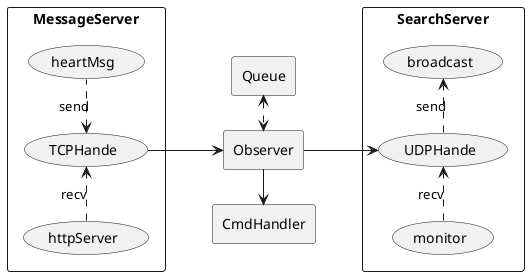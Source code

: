 @startuml

left to right direction
skinparam packageStyle rectangle
rectangle MessageServer {
      (TCPHande) <. (heartMsg) : send
      (httpServer) .> (TCPHande) : recv
}

rectangle SearchServer {
  (UDPHande) .> (broadcast) : send
  (monitor) .> (UDPHande) : recv
}

rectangle Observer
rectangle CmdHandler
rectangle Queue

TCPHande --> Observer

Observer -> CmdHandler

Observer --> UDPHande

Queue <.> Observer


@enduml